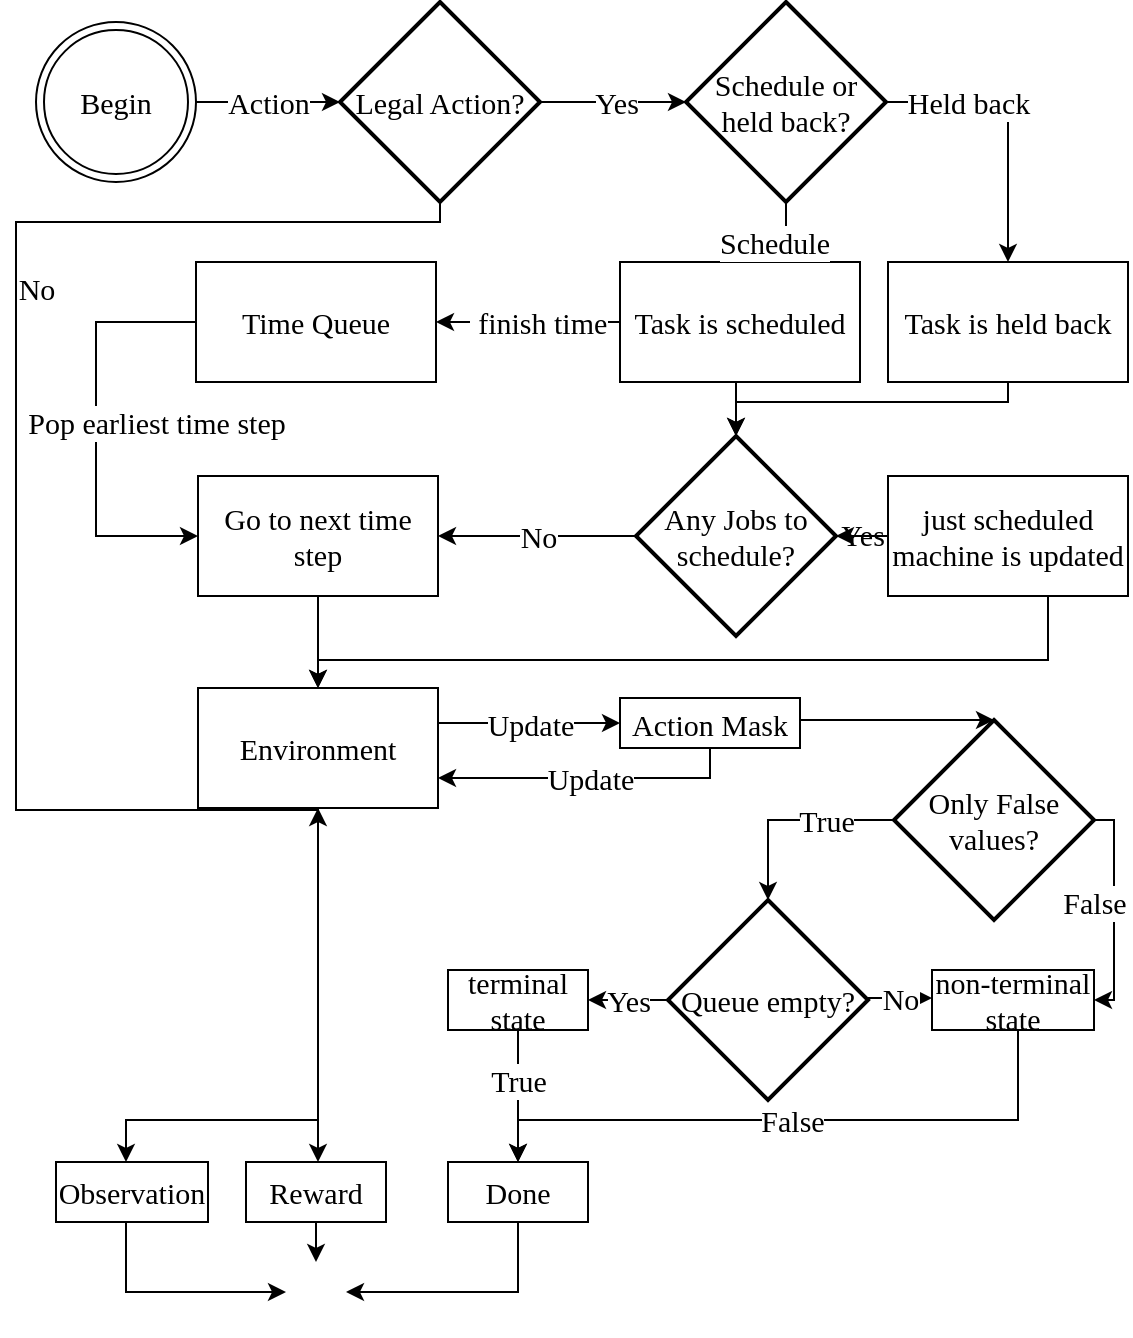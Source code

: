 <mxfile version="20.6.0" type="github">
  <diagram id="pKVKCNvR2xx5HnQq3LM-" name="Seite-1">
    <mxGraphModel dx="2066" dy="1021" grid="1" gridSize="10" guides="1" tooltips="1" connect="1" arrows="1" fold="1" page="1" pageScale="1" pageWidth="827" pageHeight="1169" math="0" shadow="0">
      <root>
        <mxCell id="0" />
        <mxCell id="1" parent="0" />
        <mxCell id="2T9oRsYmK2BQGuisZfUG-3" value="Action" style="edgeStyle=orthogonalEdgeStyle;rounded=0;orthogonalLoop=1;jettySize=auto;html=1;entryX=0;entryY=0.5;entryDx=0;entryDy=0;entryPerimeter=0;fontFamily=Times New Roman;fontSize=15;" parent="1" source="2T9oRsYmK2BQGuisZfUG-2" target="2T9oRsYmK2BQGuisZfUG-5" edge="1">
          <mxGeometry relative="1" as="geometry">
            <mxPoint x="160" y="210" as="targetPoint" />
          </mxGeometry>
        </mxCell>
        <mxCell id="2T9oRsYmK2BQGuisZfUG-2" value="Begin" style="ellipse;shape=doubleEllipse;whiteSpace=wrap;html=1;aspect=fixed;fontFamily=Times New Roman;fontSize=15;" parent="1" vertex="1">
          <mxGeometry x="60" y="170" width="80" height="80" as="geometry" />
        </mxCell>
        <mxCell id="2T9oRsYmK2BQGuisZfUG-11" value="Yes" style="edgeStyle=orthogonalEdgeStyle;rounded=0;orthogonalLoop=1;jettySize=auto;html=1;fontFamily=Times New Roman;fontSize=15;" parent="1" source="2T9oRsYmK2BQGuisZfUG-5" target="2T9oRsYmK2BQGuisZfUG-24" edge="1">
          <mxGeometry x="0.041" relative="1" as="geometry">
            <mxPoint x="350" y="210.034" as="targetPoint" />
            <mxPoint as="offset" />
          </mxGeometry>
        </mxCell>
        <mxCell id="2T9oRsYmK2BQGuisZfUG-43" value="No" style="edgeStyle=orthogonalEdgeStyle;rounded=0;orthogonalLoop=1;jettySize=auto;html=1;fontFamily=Times New Roman;fontSize=15;" parent="1" source="2T9oRsYmK2BQGuisZfUG-5" target="2T9oRsYmK2BQGuisZfUG-9" edge="1">
          <mxGeometry x="-0.236" y="10" relative="1" as="geometry">
            <Array as="points">
              <mxPoint x="262" y="270" />
              <mxPoint x="50" y="270" />
              <mxPoint x="50" y="564" />
            </Array>
            <mxPoint as="offset" />
          </mxGeometry>
        </mxCell>
        <mxCell id="2T9oRsYmK2BQGuisZfUG-5" value="Legal Action?" style="strokeWidth=2;html=1;shape=mxgraph.flowchart.decision;whiteSpace=wrap;fontFamily=Times New Roman;fontSize=15;" parent="1" vertex="1">
          <mxGeometry x="212" y="160" width="100" height="100" as="geometry" />
        </mxCell>
        <mxCell id="2T9oRsYmK2BQGuisZfUG-48" value="Update" style="edgeStyle=orthogonalEdgeStyle;rounded=0;orthogonalLoop=1;jettySize=auto;html=1;entryX=0;entryY=0.5;entryDx=0;entryDy=0;fontFamily=Times New Roman;fontSize=15;" parent="1" source="2T9oRsYmK2BQGuisZfUG-9" target="2T9oRsYmK2BQGuisZfUG-16" edge="1">
          <mxGeometry relative="1" as="geometry">
            <Array as="points">
              <mxPoint x="307" y="521" />
            </Array>
          </mxGeometry>
        </mxCell>
        <mxCell id="2T9oRsYmK2BQGuisZfUG-57" style="edgeStyle=orthogonalEdgeStyle;rounded=0;orthogonalLoop=1;jettySize=auto;html=1;fontFamily=Times New Roman;fontSize=15;" parent="1" source="2T9oRsYmK2BQGuisZfUG-9" target="2T9oRsYmK2BQGuisZfUG-15" edge="1">
          <mxGeometry relative="1" as="geometry">
            <Array as="points">
              <mxPoint x="201" y="688" />
              <mxPoint x="201" y="688" />
            </Array>
          </mxGeometry>
        </mxCell>
        <mxCell id="2T9oRsYmK2BQGuisZfUG-58" style="edgeStyle=orthogonalEdgeStyle;rounded=0;orthogonalLoop=1;jettySize=auto;html=1;fontFamily=Times New Roman;fontSize=15;" parent="1" target="2T9oRsYmK2BQGuisZfUG-14" edge="1">
          <mxGeometry relative="1" as="geometry">
            <mxPoint x="201" y="563" as="sourcePoint" />
            <mxPoint x="81" y="739" as="targetPoint" />
            <Array as="points">
              <mxPoint x="201" y="719" />
              <mxPoint x="105" y="719" />
            </Array>
          </mxGeometry>
        </mxCell>
        <mxCell id="2T9oRsYmK2BQGuisZfUG-9" value="Environment" style="rounded=0;whiteSpace=wrap;html=1;fontFamily=Times New Roman;fontSize=15;" parent="1" vertex="1">
          <mxGeometry x="141" y="503" width="120" height="60" as="geometry" />
        </mxCell>
        <mxCell id="2T9oRsYmK2BQGuisZfUG-33" style="edgeStyle=orthogonalEdgeStyle;rounded=0;orthogonalLoop=1;jettySize=auto;html=1;fontFamily=Times New Roman;fontSize=15;entryX=1;entryY=0.5;entryDx=0;entryDy=0;" parent="1" source="2T9oRsYmK2BQGuisZfUG-12" target="CuQfCKOIXXoxKI3GdkNW-1" edge="1">
          <mxGeometry relative="1" as="geometry">
            <mxPoint x="241" y="320" as="targetPoint" />
          </mxGeometry>
        </mxCell>
        <mxCell id="2T9oRsYmK2BQGuisZfUG-34" value="&amp;nbsp;finish time" style="edgeLabel;html=1;align=center;verticalAlign=middle;resizable=0;points=[];fontSize=15;fontFamily=Times New Roman;" parent="2T9oRsYmK2BQGuisZfUG-33" vertex="1" connectable="0">
          <mxGeometry x="0.448" relative="1" as="geometry">
            <mxPoint x="25" as="offset" />
          </mxGeometry>
        </mxCell>
        <mxCell id="CuQfCKOIXXoxKI3GdkNW-4" style="edgeStyle=orthogonalEdgeStyle;rounded=0;orthogonalLoop=1;jettySize=auto;html=1;entryX=0.5;entryY=0;entryDx=0;entryDy=0;entryPerimeter=0;" edge="1" parent="1" source="2T9oRsYmK2BQGuisZfUG-12" target="2T9oRsYmK2BQGuisZfUG-20">
          <mxGeometry relative="1" as="geometry">
            <Array as="points">
              <mxPoint x="410" y="360" />
              <mxPoint x="410" y="360" />
            </Array>
          </mxGeometry>
        </mxCell>
        <mxCell id="2T9oRsYmK2BQGuisZfUG-12" value="Task is scheduled" style="rounded=0;whiteSpace=wrap;html=1;fontFamily=Times New Roman;fontSize=15;" parent="1" vertex="1">
          <mxGeometry x="352" y="290" width="120" height="60" as="geometry" />
        </mxCell>
        <mxCell id="2T9oRsYmK2BQGuisZfUG-64" style="edgeStyle=orthogonalEdgeStyle;rounded=0;orthogonalLoop=1;jettySize=auto;html=1;fontFamily=Times New Roman;fontSize=15;" parent="1" source="2T9oRsYmK2BQGuisZfUG-14" edge="1">
          <mxGeometry relative="1" as="geometry">
            <mxPoint x="185.0" y="805.034" as="targetPoint" />
            <Array as="points">
              <mxPoint x="105" y="805" />
            </Array>
          </mxGeometry>
        </mxCell>
        <mxCell id="2T9oRsYmK2BQGuisZfUG-14" value="Observation" style="rounded=0;whiteSpace=wrap;html=1;fontFamily=Times New Roman;fontSize=15;" parent="1" vertex="1">
          <mxGeometry x="70" y="740" width="76" height="30" as="geometry" />
        </mxCell>
        <mxCell id="2T9oRsYmK2BQGuisZfUG-65" style="edgeStyle=orthogonalEdgeStyle;rounded=0;orthogonalLoop=1;jettySize=auto;html=1;entryX=0.5;entryY=0;entryDx=0;entryDy=0;fontFamily=Times New Roman;fontSize=15;" parent="1" source="2T9oRsYmK2BQGuisZfUG-15" edge="1">
          <mxGeometry relative="1" as="geometry">
            <mxPoint x="200.0" y="790" as="targetPoint" />
          </mxGeometry>
        </mxCell>
        <mxCell id="2T9oRsYmK2BQGuisZfUG-15" value="Reward" style="rounded=0;whiteSpace=wrap;html=1;fontFamily=Times New Roman;fontSize=15;" parent="1" vertex="1">
          <mxGeometry x="165" y="740" width="70" height="30" as="geometry" />
        </mxCell>
        <mxCell id="2T9oRsYmK2BQGuisZfUG-49" value="Update" style="edgeStyle=orthogonalEdgeStyle;rounded=0;orthogonalLoop=1;jettySize=auto;html=1;entryX=1;entryY=0.75;entryDx=0;entryDy=0;fontFamily=Times New Roman;fontSize=15;" parent="1" source="2T9oRsYmK2BQGuisZfUG-16" target="2T9oRsYmK2BQGuisZfUG-9" edge="1">
          <mxGeometry relative="1" as="geometry">
            <Array as="points">
              <mxPoint x="397" y="548" />
            </Array>
          </mxGeometry>
        </mxCell>
        <mxCell id="2T9oRsYmK2BQGuisZfUG-68" style="edgeStyle=orthogonalEdgeStyle;rounded=0;orthogonalLoop=1;jettySize=auto;html=1;entryX=0.5;entryY=0;entryDx=0;entryDy=0;entryPerimeter=0;fontFamily=Times New Roman;fontSize=15;" parent="1" source="2T9oRsYmK2BQGuisZfUG-16" target="2T9oRsYmK2BQGuisZfUG-67" edge="1">
          <mxGeometry relative="1" as="geometry">
            <Array as="points">
              <mxPoint x="456" y="519" />
              <mxPoint x="456" y="519" />
            </Array>
          </mxGeometry>
        </mxCell>
        <mxCell id="2T9oRsYmK2BQGuisZfUG-16" value="Action Mask" style="rounded=0;whiteSpace=wrap;html=1;fontFamily=Times New Roman;fontSize=15;" parent="1" vertex="1">
          <mxGeometry x="352" y="508" width="90" height="25" as="geometry" />
        </mxCell>
        <mxCell id="2T9oRsYmK2BQGuisZfUG-22" value="No" style="edgeStyle=orthogonalEdgeStyle;rounded=0;orthogonalLoop=1;jettySize=auto;html=1;fontFamily=Times New Roman;fontSize=15;" parent="1" source="2T9oRsYmK2BQGuisZfUG-20" target="2T9oRsYmK2BQGuisZfUG-21" edge="1">
          <mxGeometry relative="1" as="geometry" />
        </mxCell>
        <mxCell id="2T9oRsYmK2BQGuisZfUG-28" value="Yes" style="edgeStyle=orthogonalEdgeStyle;rounded=0;orthogonalLoop=1;jettySize=auto;html=1;fontFamily=Times New Roman;fontSize=15;" parent="1" edge="1">
          <mxGeometry x="-0.409" y="1" relative="1" as="geometry">
            <mxPoint x="460" y="427" as="sourcePoint" />
            <mxPoint x="504" y="427" as="targetPoint" />
            <mxPoint as="offset" />
          </mxGeometry>
        </mxCell>
        <mxCell id="2T9oRsYmK2BQGuisZfUG-20" value="Any Jobs to schedule?" style="strokeWidth=2;html=1;shape=mxgraph.flowchart.decision;whiteSpace=wrap;fontFamily=Times New Roman;fontSize=15;" parent="1" vertex="1">
          <mxGeometry x="360" y="377" width="100" height="100" as="geometry" />
        </mxCell>
        <mxCell id="2T9oRsYmK2BQGuisZfUG-47" style="edgeStyle=orthogonalEdgeStyle;rounded=0;orthogonalLoop=1;jettySize=auto;html=1;entryX=0.5;entryY=0;entryDx=0;entryDy=0;fontFamily=Times New Roman;fontSize=15;" parent="1" source="2T9oRsYmK2BQGuisZfUG-21" target="2T9oRsYmK2BQGuisZfUG-9" edge="1">
          <mxGeometry relative="1" as="geometry" />
        </mxCell>
        <mxCell id="2T9oRsYmK2BQGuisZfUG-21" value="Go to next time step" style="rounded=0;whiteSpace=wrap;html=1;fontFamily=Times New Roman;fontSize=15;" parent="1" vertex="1">
          <mxGeometry x="141" y="397" width="120" height="60" as="geometry" />
        </mxCell>
        <mxCell id="2T9oRsYmK2BQGuisZfUG-38" style="edgeStyle=orthogonalEdgeStyle;rounded=0;orthogonalLoop=1;jettySize=auto;html=1;fontFamily=Times New Roman;fontSize=15;" parent="1" source="2T9oRsYmK2BQGuisZfUG-23" target="2T9oRsYmK2BQGuisZfUG-9" edge="1">
          <mxGeometry relative="1" as="geometry">
            <Array as="points">
              <mxPoint x="566" y="489" />
              <mxPoint x="201" y="489" />
            </Array>
          </mxGeometry>
        </mxCell>
        <mxCell id="CuQfCKOIXXoxKI3GdkNW-6" value="" style="edgeStyle=orthogonalEdgeStyle;rounded=0;orthogonalLoop=1;jettySize=auto;html=1;" edge="1" parent="1" source="2T9oRsYmK2BQGuisZfUG-23" target="2T9oRsYmK2BQGuisZfUG-20">
          <mxGeometry relative="1" as="geometry" />
        </mxCell>
        <mxCell id="2T9oRsYmK2BQGuisZfUG-23" value="just scheduled machine is updated" style="rounded=0;whiteSpace=wrap;html=1;fontFamily=Times New Roman;fontSize=15;" parent="1" vertex="1">
          <mxGeometry x="486" y="397" width="120" height="60" as="geometry" />
        </mxCell>
        <mxCell id="2T9oRsYmK2BQGuisZfUG-25" value="Schedule" style="edgeStyle=orthogonalEdgeStyle;rounded=0;orthogonalLoop=1;jettySize=auto;html=1;entryX=0.5;entryY=0;entryDx=0;entryDy=0;fontFamily=Times New Roman;fontSize=15;" parent="1" source="2T9oRsYmK2BQGuisZfUG-24" target="2T9oRsYmK2BQGuisZfUG-12" edge="1">
          <mxGeometry relative="1" as="geometry" />
        </mxCell>
        <mxCell id="2T9oRsYmK2BQGuisZfUG-27" value="Held back" style="edgeStyle=orthogonalEdgeStyle;rounded=0;orthogonalLoop=1;jettySize=auto;html=1;entryX=0.5;entryY=0;entryDx=0;entryDy=0;fontFamily=Times New Roman;fontSize=15;" parent="1" source="2T9oRsYmK2BQGuisZfUG-24" target="2T9oRsYmK2BQGuisZfUG-26" edge="1">
          <mxGeometry x="-0.429" relative="1" as="geometry">
            <mxPoint as="offset" />
          </mxGeometry>
        </mxCell>
        <mxCell id="2T9oRsYmK2BQGuisZfUG-24" value="Schedule or held back?" style="strokeWidth=2;html=1;shape=mxgraph.flowchart.decision;whiteSpace=wrap;fontFamily=Times New Roman;fontSize=15;" parent="1" vertex="1">
          <mxGeometry x="385" y="160" width="100" height="100" as="geometry" />
        </mxCell>
        <mxCell id="CuQfCKOIXXoxKI3GdkNW-5" style="edgeStyle=orthogonalEdgeStyle;rounded=0;orthogonalLoop=1;jettySize=auto;html=1;entryX=0.5;entryY=0;entryDx=0;entryDy=0;entryPerimeter=0;" edge="1" parent="1" source="2T9oRsYmK2BQGuisZfUG-26" target="2T9oRsYmK2BQGuisZfUG-20">
          <mxGeometry relative="1" as="geometry">
            <Array as="points">
              <mxPoint x="546" y="360" />
              <mxPoint x="410" y="360" />
            </Array>
          </mxGeometry>
        </mxCell>
        <mxCell id="2T9oRsYmK2BQGuisZfUG-26" value="Task is held back" style="rounded=0;whiteSpace=wrap;html=1;fontFamily=Times New Roman;fontSize=15;" parent="1" vertex="1">
          <mxGeometry x="486" y="290" width="120" height="60" as="geometry" />
        </mxCell>
        <mxCell id="2T9oRsYmK2BQGuisZfUG-53" value="Yes" style="edgeStyle=orthogonalEdgeStyle;rounded=0;orthogonalLoop=1;jettySize=auto;html=1;entryX=1;entryY=0.5;entryDx=0;entryDy=0;fontFamily=Times New Roman;fontSize=15;" parent="1" source="2T9oRsYmK2BQGuisZfUG-42" target="2T9oRsYmK2BQGuisZfUG-51" edge="1">
          <mxGeometry relative="1" as="geometry" />
        </mxCell>
        <mxCell id="2T9oRsYmK2BQGuisZfUG-54" value="No" style="edgeStyle=orthogonalEdgeStyle;rounded=0;orthogonalLoop=1;jettySize=auto;html=1;entryX=0;entryY=0.5;entryDx=0;entryDy=0;fontFamily=Times New Roman;fontSize=15;" parent="1" edge="1">
          <mxGeometry relative="1" as="geometry">
            <mxPoint x="476" y="658" as="sourcePoint" />
            <mxPoint x="508" y="658" as="targetPoint" />
          </mxGeometry>
        </mxCell>
        <mxCell id="2T9oRsYmK2BQGuisZfUG-42" value="Queue empty?" style="strokeWidth=2;html=1;shape=mxgraph.flowchart.decision;whiteSpace=wrap;fontFamily=Times New Roman;fontSize=15;" parent="1" vertex="1">
          <mxGeometry x="376" y="609" width="100" height="100" as="geometry" />
        </mxCell>
        <mxCell id="2T9oRsYmK2BQGuisZfUG-66" style="edgeStyle=orthogonalEdgeStyle;rounded=0;orthogonalLoop=1;jettySize=auto;html=1;entryX=1;entryY=0.5;entryDx=0;entryDy=0;fontFamily=Times New Roman;fontSize=15;" parent="1" source="2T9oRsYmK2BQGuisZfUG-44" edge="1">
          <mxGeometry relative="1" as="geometry">
            <mxPoint x="215.0" y="805" as="targetPoint" />
            <Array as="points">
              <mxPoint x="301" y="805" />
            </Array>
          </mxGeometry>
        </mxCell>
        <mxCell id="2T9oRsYmK2BQGuisZfUG-44" value="Done" style="rounded=0;whiteSpace=wrap;html=1;fontFamily=Times New Roman;fontSize=15;" parent="1" vertex="1">
          <mxGeometry x="266" y="740" width="70" height="30" as="geometry" />
        </mxCell>
        <mxCell id="2T9oRsYmK2BQGuisZfUG-71" value="True" style="edgeStyle=orthogonalEdgeStyle;rounded=0;orthogonalLoop=1;jettySize=auto;html=1;fontFamily=Times New Roman;fontSize=15;" parent="1" source="2T9oRsYmK2BQGuisZfUG-51" target="2T9oRsYmK2BQGuisZfUG-44" edge="1">
          <mxGeometry x="-0.242" relative="1" as="geometry">
            <mxPoint as="offset" />
          </mxGeometry>
        </mxCell>
        <mxCell id="2T9oRsYmK2BQGuisZfUG-51" value="terminal state" style="rounded=0;whiteSpace=wrap;html=1;fontFamily=Times New Roman;fontSize=15;" parent="1" vertex="1">
          <mxGeometry x="266" y="644" width="70" height="30" as="geometry" />
        </mxCell>
        <mxCell id="2T9oRsYmK2BQGuisZfUG-72" value="False" style="edgeStyle=orthogonalEdgeStyle;rounded=0;orthogonalLoop=1;jettySize=auto;html=1;entryX=0.5;entryY=0;entryDx=0;entryDy=0;fontFamily=Times New Roman;fontSize=15;" parent="1" source="2T9oRsYmK2BQGuisZfUG-52" target="2T9oRsYmK2BQGuisZfUG-44" edge="1">
          <mxGeometry relative="1" as="geometry">
            <Array as="points">
              <mxPoint x="551" y="719" />
              <mxPoint x="301" y="719" />
            </Array>
          </mxGeometry>
        </mxCell>
        <mxCell id="2T9oRsYmK2BQGuisZfUG-52" value="non-terminal state" style="rounded=0;whiteSpace=wrap;html=1;fontFamily=Times New Roman;fontSize=15;" parent="1" vertex="1">
          <mxGeometry x="508" y="644" width="81" height="30" as="geometry" />
        </mxCell>
        <mxCell id="2T9oRsYmK2BQGuisZfUG-69" value="True" style="edgeStyle=orthogonalEdgeStyle;rounded=0;orthogonalLoop=1;jettySize=auto;html=1;entryX=0.5;entryY=0;entryDx=0;entryDy=0;entryPerimeter=0;fontFamily=Times New Roman;fontSize=15;" parent="1" source="2T9oRsYmK2BQGuisZfUG-67" target="2T9oRsYmK2BQGuisZfUG-42" edge="1">
          <mxGeometry x="-0.333" relative="1" as="geometry">
            <mxPoint as="offset" />
          </mxGeometry>
        </mxCell>
        <mxCell id="2T9oRsYmK2BQGuisZfUG-70" value="False" style="edgeStyle=orthogonalEdgeStyle;rounded=0;orthogonalLoop=1;jettySize=auto;html=1;entryX=1;entryY=0.5;entryDx=0;entryDy=0;fontFamily=Times New Roman;fontSize=15;" parent="1" source="2T9oRsYmK2BQGuisZfUG-67" target="2T9oRsYmK2BQGuisZfUG-52" edge="1">
          <mxGeometry x="-0.077" y="-10" relative="1" as="geometry">
            <Array as="points">
              <mxPoint x="599" y="569" />
              <mxPoint x="599" y="659" />
            </Array>
            <mxPoint as="offset" />
          </mxGeometry>
        </mxCell>
        <mxCell id="2T9oRsYmK2BQGuisZfUG-67" value="Only False values?" style="strokeWidth=2;html=1;shape=mxgraph.flowchart.decision;whiteSpace=wrap;fontFamily=Times New Roman;fontSize=15;" parent="1" vertex="1">
          <mxGeometry x="489" y="519" width="100" height="100" as="geometry" />
        </mxCell>
        <mxCell id="2T9oRsYmK2BQGuisZfUG-74" value="" style="shape=image;html=1;verticalAlign=top;verticalLabelPosition=bottom;labelBackgroundColor=#ffffff;imageAspect=0;aspect=fixed;image=https://cdn4.iconfinder.com/data/icons/ionicons/512/icon-ios7-circle-filled-128.png;labelBorderColor=default;fontFamily=Times New Roman;fontSize=15;fillColor=#000000;" parent="1" vertex="1">
          <mxGeometry x="181" y="789" width="38" height="38" as="geometry" />
        </mxCell>
        <mxCell id="CuQfCKOIXXoxKI3GdkNW-3" value="&lt;span style=&quot;caret-color: rgb(0, 0, 0); color: rgb(0, 0, 0); font-family: &amp;quot;Times New Roman&amp;quot;; font-size: 15px; font-style: normal; font-variant-caps: normal; font-weight: 400; letter-spacing: normal; text-align: center; text-indent: 0px; text-transform: none; word-spacing: 0px; -webkit-text-stroke-width: 0px; background-color: rgb(255, 255, 255); text-decoration: none; float: none; display: inline !important;&quot;&gt;Pop earliest time step&lt;/span&gt;" style="edgeStyle=orthogonalEdgeStyle;rounded=0;orthogonalLoop=1;jettySize=auto;html=1;entryX=0;entryY=0.5;entryDx=0;entryDy=0;" edge="1" parent="1" source="CuQfCKOIXXoxKI3GdkNW-1" target="2T9oRsYmK2BQGuisZfUG-21">
          <mxGeometry x="-0.038" y="30" relative="1" as="geometry">
            <Array as="points">
              <mxPoint x="90" y="320" />
              <mxPoint x="90" y="427" />
            </Array>
            <mxPoint as="offset" />
          </mxGeometry>
        </mxCell>
        <mxCell id="CuQfCKOIXXoxKI3GdkNW-1" value="Time Queue" style="rounded=0;whiteSpace=wrap;html=1;fontFamily=Times New Roman;fontSize=15;" vertex="1" parent="1">
          <mxGeometry x="140" y="290" width="120" height="60" as="geometry" />
        </mxCell>
      </root>
    </mxGraphModel>
  </diagram>
</mxfile>
